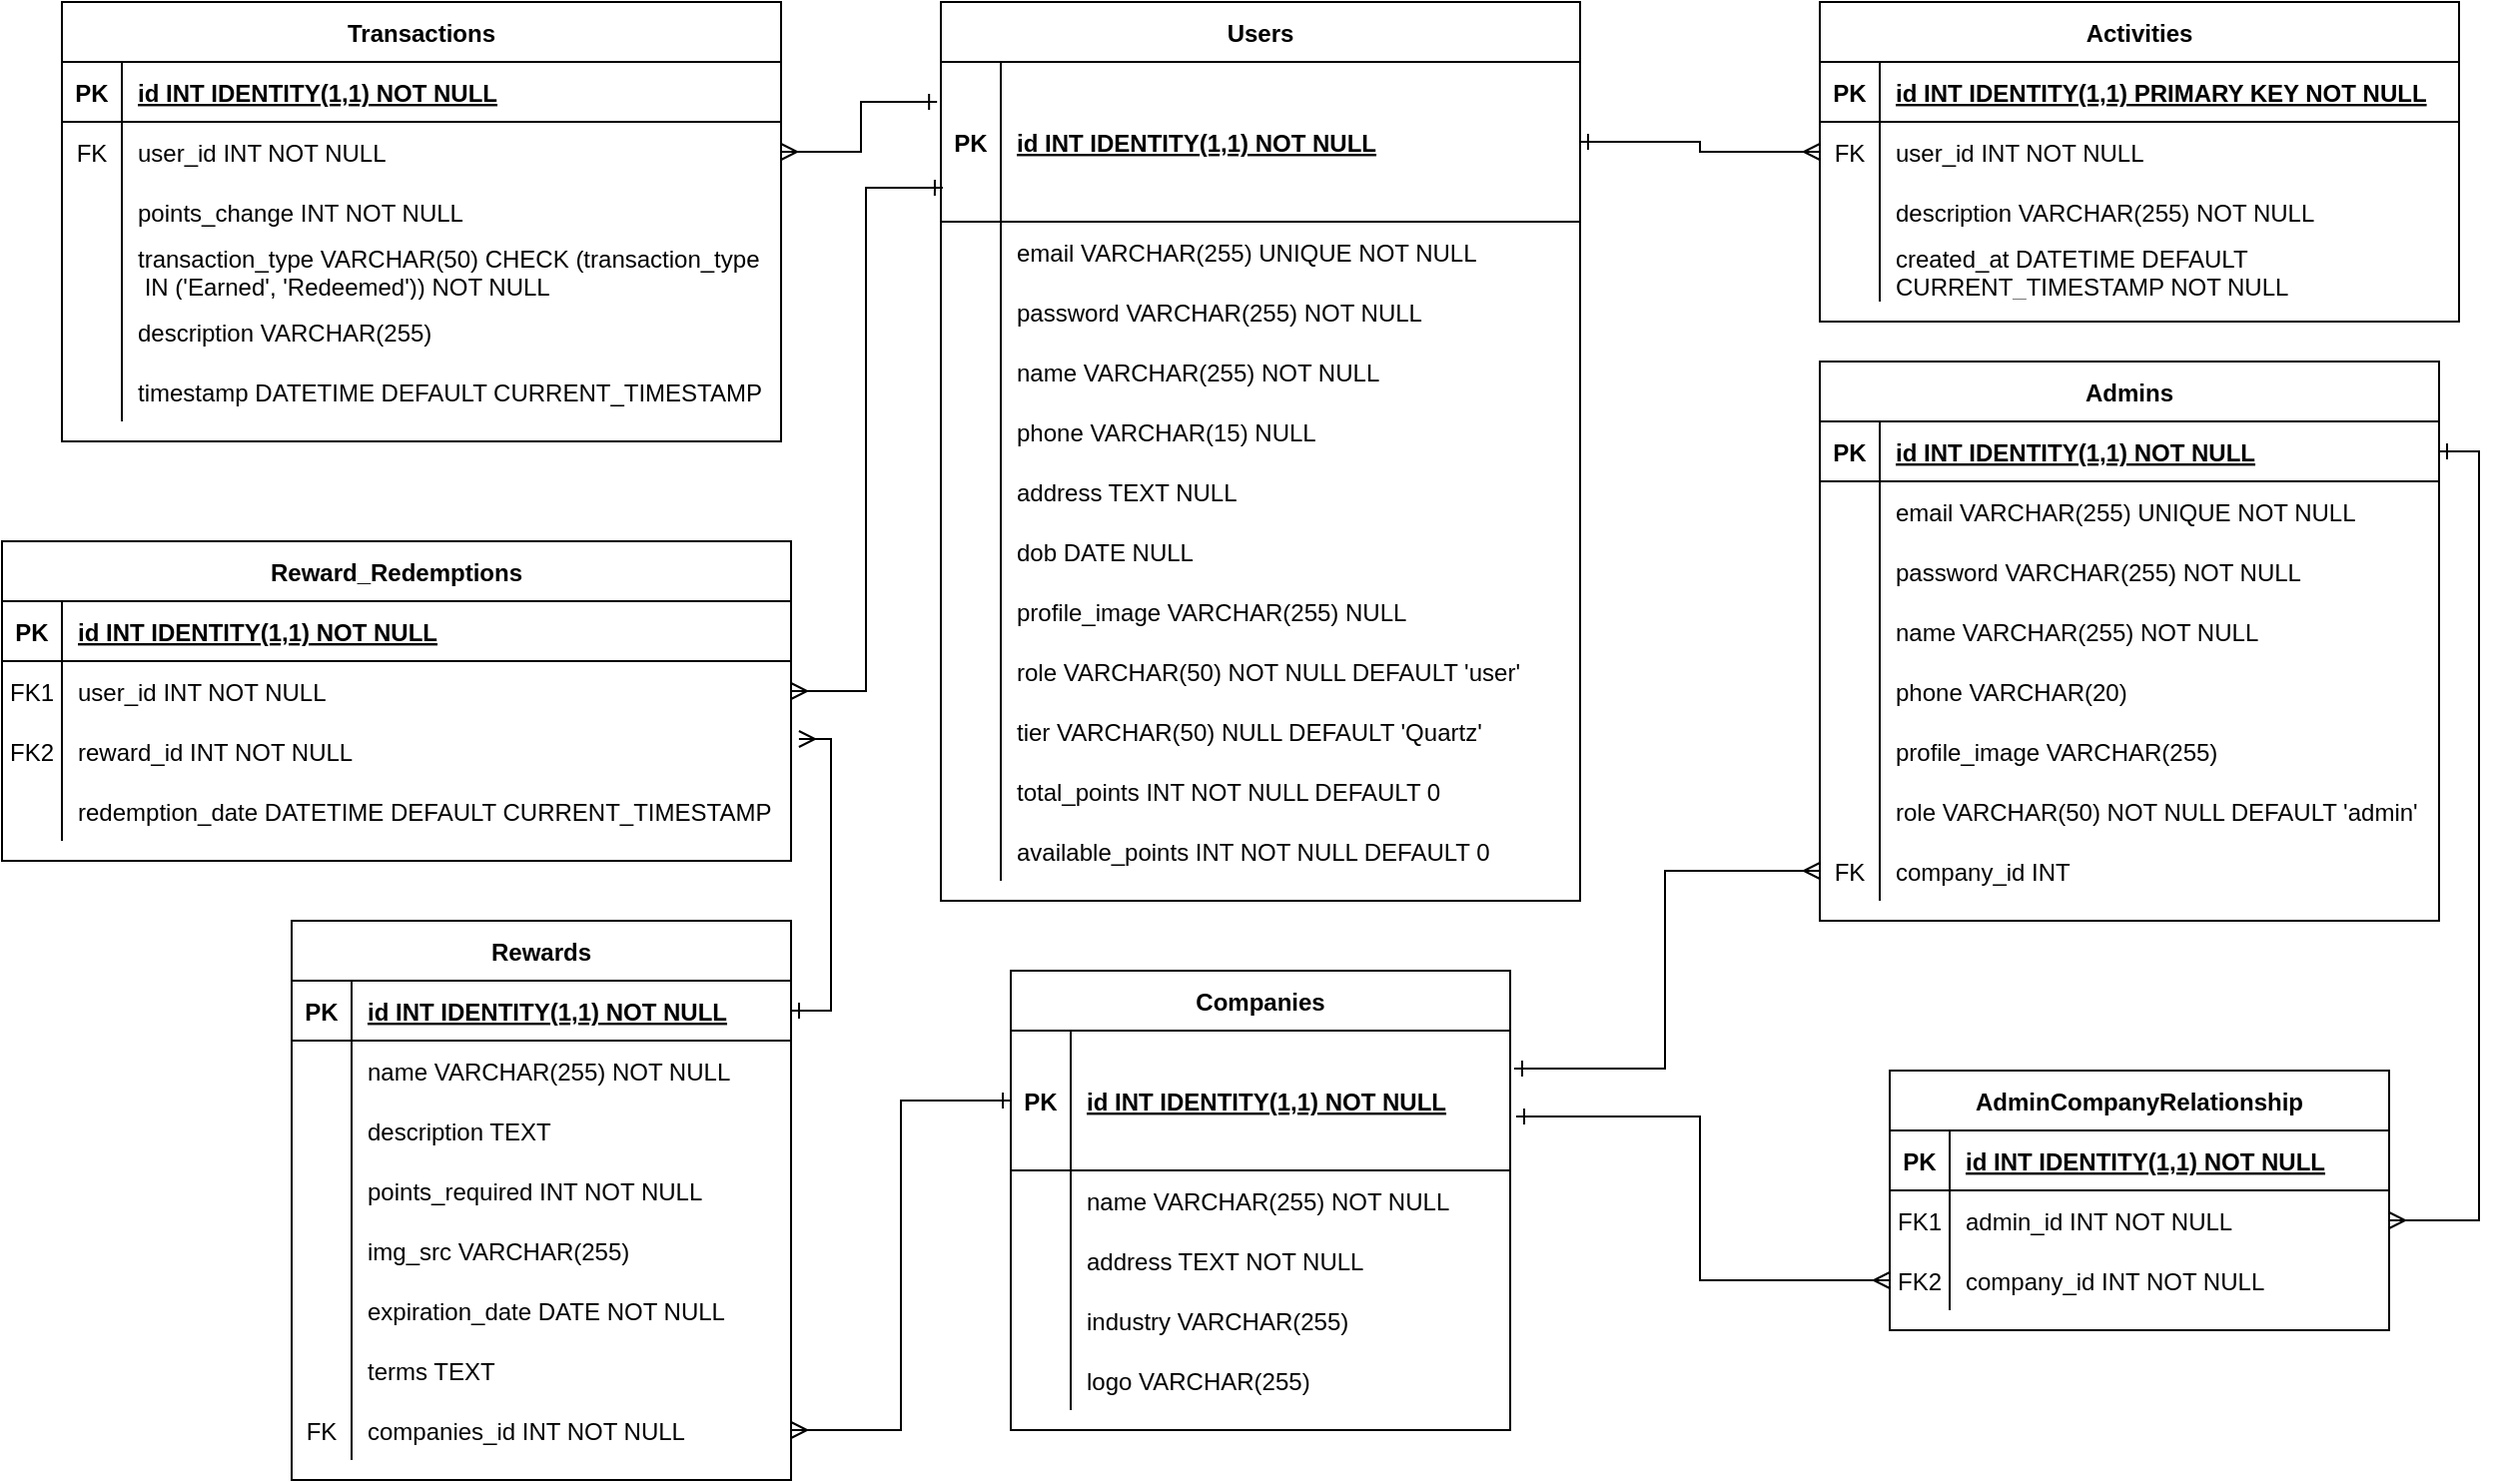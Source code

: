<mxfile version="26.0.4">
  <diagram id="R2lEEEUBdFMjLlhIrx00" name="Page-1">
    <mxGraphModel dx="1541" dy="1919" grid="1" gridSize="10" guides="1" tooltips="1" connect="1" arrows="1" fold="1" page="1" pageScale="1" pageWidth="850" pageHeight="1100" math="0" shadow="0" extFonts="Permanent Marker^https://fonts.googleapis.com/css?family=Permanent+Marker">
      <root>
        <mxCell id="0" />
        <mxCell id="1" parent="0" />
        <mxCell id="C-vyLk0tnHw3VtMMgP7b-2" value="Activities" style="shape=table;startSize=30;container=1;collapsible=1;childLayout=tableLayout;fixedRows=1;rowLines=0;fontStyle=1;align=center;resizeLast=1;" parent="1" vertex="1">
          <mxGeometry x="560" y="-160" width="320" height="160" as="geometry" />
        </mxCell>
        <mxCell id="C-vyLk0tnHw3VtMMgP7b-3" value="" style="shape=partialRectangle;collapsible=0;dropTarget=0;pointerEvents=0;fillColor=none;points=[[0,0.5],[1,0.5]];portConstraint=eastwest;top=0;left=0;right=0;bottom=1;" parent="C-vyLk0tnHw3VtMMgP7b-2" vertex="1">
          <mxGeometry y="30" width="320" height="30" as="geometry" />
        </mxCell>
        <mxCell id="C-vyLk0tnHw3VtMMgP7b-4" value="PK" style="shape=partialRectangle;overflow=hidden;connectable=0;fillColor=none;top=0;left=0;bottom=0;right=0;fontStyle=1;" parent="C-vyLk0tnHw3VtMMgP7b-3" vertex="1">
          <mxGeometry width="30" height="30" as="geometry">
            <mxRectangle width="30" height="30" as="alternateBounds" />
          </mxGeometry>
        </mxCell>
        <mxCell id="C-vyLk0tnHw3VtMMgP7b-5" value="id INT IDENTITY(1,1) PRIMARY KEY NOT NULL " style="shape=partialRectangle;overflow=hidden;connectable=0;fillColor=none;top=0;left=0;bottom=0;right=0;align=left;spacingLeft=6;fontStyle=5;" parent="C-vyLk0tnHw3VtMMgP7b-3" vertex="1">
          <mxGeometry x="30" width="290" height="30" as="geometry">
            <mxRectangle width="290" height="30" as="alternateBounds" />
          </mxGeometry>
        </mxCell>
        <mxCell id="C-vyLk0tnHw3VtMMgP7b-6" value="" style="shape=partialRectangle;collapsible=0;dropTarget=0;pointerEvents=0;fillColor=none;points=[[0,0.5],[1,0.5]];portConstraint=eastwest;top=0;left=0;right=0;bottom=0;" parent="C-vyLk0tnHw3VtMMgP7b-2" vertex="1">
          <mxGeometry y="60" width="320" height="30" as="geometry" />
        </mxCell>
        <mxCell id="C-vyLk0tnHw3VtMMgP7b-7" value="FK" style="shape=partialRectangle;overflow=hidden;connectable=0;fillColor=none;top=0;left=0;bottom=0;right=0;" parent="C-vyLk0tnHw3VtMMgP7b-6" vertex="1">
          <mxGeometry width="30" height="30" as="geometry">
            <mxRectangle width="30" height="30" as="alternateBounds" />
          </mxGeometry>
        </mxCell>
        <mxCell id="C-vyLk0tnHw3VtMMgP7b-8" value="user_id INT NOT NULL" style="shape=partialRectangle;overflow=hidden;connectable=0;fillColor=none;top=0;left=0;bottom=0;right=0;align=left;spacingLeft=6;" parent="C-vyLk0tnHw3VtMMgP7b-6" vertex="1">
          <mxGeometry x="30" width="290" height="30" as="geometry">
            <mxRectangle width="290" height="30" as="alternateBounds" />
          </mxGeometry>
        </mxCell>
        <mxCell id="-Qir7mszCp8dhhx8DRdC-104" style="shape=partialRectangle;collapsible=0;dropTarget=0;pointerEvents=0;fillColor=none;points=[[0,0.5],[1,0.5]];portConstraint=eastwest;top=0;left=0;right=0;bottom=0;" vertex="1" parent="C-vyLk0tnHw3VtMMgP7b-2">
          <mxGeometry y="90" width="320" height="30" as="geometry" />
        </mxCell>
        <mxCell id="-Qir7mszCp8dhhx8DRdC-105" style="shape=partialRectangle;overflow=hidden;connectable=0;fillColor=none;top=0;left=0;bottom=0;right=0;" vertex="1" parent="-Qir7mszCp8dhhx8DRdC-104">
          <mxGeometry width="30" height="30" as="geometry">
            <mxRectangle width="30" height="30" as="alternateBounds" />
          </mxGeometry>
        </mxCell>
        <mxCell id="-Qir7mszCp8dhhx8DRdC-106" value="description VARCHAR(255) NOT NULL" style="shape=partialRectangle;overflow=hidden;connectable=0;fillColor=none;top=0;left=0;bottom=0;right=0;align=left;spacingLeft=6;" vertex="1" parent="-Qir7mszCp8dhhx8DRdC-104">
          <mxGeometry x="30" width="290" height="30" as="geometry">
            <mxRectangle width="290" height="30" as="alternateBounds" />
          </mxGeometry>
        </mxCell>
        <mxCell id="C-vyLk0tnHw3VtMMgP7b-9" value="" style="shape=partialRectangle;collapsible=0;dropTarget=0;pointerEvents=0;fillColor=none;points=[[0,0.5],[1,0.5]];portConstraint=eastwest;top=0;left=0;right=0;bottom=0;" parent="C-vyLk0tnHw3VtMMgP7b-2" vertex="1">
          <mxGeometry y="120" width="320" height="30" as="geometry" />
        </mxCell>
        <mxCell id="C-vyLk0tnHw3VtMMgP7b-10" value="" style="shape=partialRectangle;overflow=hidden;connectable=0;fillColor=none;top=0;left=0;bottom=0;right=0;" parent="C-vyLk0tnHw3VtMMgP7b-9" vertex="1">
          <mxGeometry width="30" height="30" as="geometry">
            <mxRectangle width="30" height="30" as="alternateBounds" />
          </mxGeometry>
        </mxCell>
        <mxCell id="C-vyLk0tnHw3VtMMgP7b-11" value="created_at DATETIME DEFAULT &#xa;CURRENT_TIMESTAMP NOT NULL" style="shape=partialRectangle;overflow=hidden;connectable=0;fillColor=none;top=0;left=0;bottom=0;right=0;align=left;spacingLeft=6;" parent="C-vyLk0tnHw3VtMMgP7b-9" vertex="1">
          <mxGeometry x="30" width="290" height="30" as="geometry">
            <mxRectangle width="290" height="30" as="alternateBounds" />
          </mxGeometry>
        </mxCell>
        <mxCell id="C-vyLk0tnHw3VtMMgP7b-13" value="Reward_Redemptions" style="shape=table;startSize=30;container=1;collapsible=1;childLayout=tableLayout;fixedRows=1;rowLines=0;fontStyle=1;align=center;resizeLast=1;" parent="1" vertex="1">
          <mxGeometry x="-350" y="110" width="395" height="160" as="geometry" />
        </mxCell>
        <mxCell id="C-vyLk0tnHw3VtMMgP7b-14" value="" style="shape=partialRectangle;collapsible=0;dropTarget=0;pointerEvents=0;fillColor=none;points=[[0,0.5],[1,0.5]];portConstraint=eastwest;top=0;left=0;right=0;bottom=1;" parent="C-vyLk0tnHw3VtMMgP7b-13" vertex="1">
          <mxGeometry y="30" width="395" height="30" as="geometry" />
        </mxCell>
        <mxCell id="C-vyLk0tnHw3VtMMgP7b-15" value="PK" style="shape=partialRectangle;overflow=hidden;connectable=0;fillColor=none;top=0;left=0;bottom=0;right=0;fontStyle=1;" parent="C-vyLk0tnHw3VtMMgP7b-14" vertex="1">
          <mxGeometry width="30" height="30" as="geometry">
            <mxRectangle width="30" height="30" as="alternateBounds" />
          </mxGeometry>
        </mxCell>
        <mxCell id="C-vyLk0tnHw3VtMMgP7b-16" value="id INT IDENTITY(1,1) NOT NULL " style="shape=partialRectangle;overflow=hidden;connectable=0;fillColor=none;top=0;left=0;bottom=0;right=0;align=left;spacingLeft=6;fontStyle=5;" parent="C-vyLk0tnHw3VtMMgP7b-14" vertex="1">
          <mxGeometry x="30" width="365" height="30" as="geometry">
            <mxRectangle width="365" height="30" as="alternateBounds" />
          </mxGeometry>
        </mxCell>
        <mxCell id="C-vyLk0tnHw3VtMMgP7b-17" value="" style="shape=partialRectangle;collapsible=0;dropTarget=0;pointerEvents=0;fillColor=none;points=[[0,0.5],[1,0.5]];portConstraint=eastwest;top=0;left=0;right=0;bottom=0;" parent="C-vyLk0tnHw3VtMMgP7b-13" vertex="1">
          <mxGeometry y="60" width="395" height="30" as="geometry" />
        </mxCell>
        <mxCell id="C-vyLk0tnHw3VtMMgP7b-18" value="FK1" style="shape=partialRectangle;overflow=hidden;connectable=0;fillColor=none;top=0;left=0;bottom=0;right=0;" parent="C-vyLk0tnHw3VtMMgP7b-17" vertex="1">
          <mxGeometry width="30" height="30" as="geometry">
            <mxRectangle width="30" height="30" as="alternateBounds" />
          </mxGeometry>
        </mxCell>
        <mxCell id="C-vyLk0tnHw3VtMMgP7b-19" value="user_id INT NOT NULL" style="shape=partialRectangle;overflow=hidden;connectable=0;fillColor=none;top=0;left=0;bottom=0;right=0;align=left;spacingLeft=6;" parent="C-vyLk0tnHw3VtMMgP7b-17" vertex="1">
          <mxGeometry x="30" width="365" height="30" as="geometry">
            <mxRectangle width="365" height="30" as="alternateBounds" />
          </mxGeometry>
        </mxCell>
        <mxCell id="C-vyLk0tnHw3VtMMgP7b-20" value="" style="shape=partialRectangle;collapsible=0;dropTarget=0;pointerEvents=0;fillColor=none;points=[[0,0.5],[1,0.5]];portConstraint=eastwest;top=0;left=0;right=0;bottom=0;" parent="C-vyLk0tnHw3VtMMgP7b-13" vertex="1">
          <mxGeometry y="90" width="395" height="30" as="geometry" />
        </mxCell>
        <mxCell id="C-vyLk0tnHw3VtMMgP7b-21" value="FK2" style="shape=partialRectangle;overflow=hidden;connectable=0;fillColor=none;top=0;left=0;bottom=0;right=0;" parent="C-vyLk0tnHw3VtMMgP7b-20" vertex="1">
          <mxGeometry width="30" height="30" as="geometry">
            <mxRectangle width="30" height="30" as="alternateBounds" />
          </mxGeometry>
        </mxCell>
        <mxCell id="C-vyLk0tnHw3VtMMgP7b-22" value="reward_id INT NOT NULL" style="shape=partialRectangle;overflow=hidden;connectable=0;fillColor=none;top=0;left=0;bottom=0;right=0;align=left;spacingLeft=6;" parent="C-vyLk0tnHw3VtMMgP7b-20" vertex="1">
          <mxGeometry x="30" width="365" height="30" as="geometry">
            <mxRectangle width="365" height="30" as="alternateBounds" />
          </mxGeometry>
        </mxCell>
        <mxCell id="-Qir7mszCp8dhhx8DRdC-134" style="shape=partialRectangle;collapsible=0;dropTarget=0;pointerEvents=0;fillColor=none;points=[[0,0.5],[1,0.5]];portConstraint=eastwest;top=0;left=0;right=0;bottom=0;" vertex="1" parent="C-vyLk0tnHw3VtMMgP7b-13">
          <mxGeometry y="120" width="395" height="30" as="geometry" />
        </mxCell>
        <mxCell id="-Qir7mszCp8dhhx8DRdC-135" style="shape=partialRectangle;overflow=hidden;connectable=0;fillColor=none;top=0;left=0;bottom=0;right=0;" vertex="1" parent="-Qir7mszCp8dhhx8DRdC-134">
          <mxGeometry width="30" height="30" as="geometry">
            <mxRectangle width="30" height="30" as="alternateBounds" />
          </mxGeometry>
        </mxCell>
        <mxCell id="-Qir7mszCp8dhhx8DRdC-136" value="redemption_date DATETIME DEFAULT CURRENT_TIMESTAMP" style="shape=partialRectangle;overflow=hidden;connectable=0;fillColor=none;top=0;left=0;bottom=0;right=0;align=left;spacingLeft=6;" vertex="1" parent="-Qir7mszCp8dhhx8DRdC-134">
          <mxGeometry x="30" width="365" height="30" as="geometry">
            <mxRectangle width="365" height="30" as="alternateBounds" />
          </mxGeometry>
        </mxCell>
        <mxCell id="C-vyLk0tnHw3VtMMgP7b-23" value="Users" style="shape=table;startSize=30;container=1;collapsible=1;childLayout=tableLayout;fixedRows=1;rowLines=0;fontStyle=1;align=center;resizeLast=1;" parent="1" vertex="1">
          <mxGeometry x="120" y="-160" width="320" height="450" as="geometry" />
        </mxCell>
        <mxCell id="C-vyLk0tnHw3VtMMgP7b-24" value="" style="shape=partialRectangle;collapsible=0;dropTarget=0;pointerEvents=0;fillColor=none;points=[[0,0.5],[1,0.5]];portConstraint=eastwest;top=0;left=0;right=0;bottom=1;" parent="C-vyLk0tnHw3VtMMgP7b-23" vertex="1">
          <mxGeometry y="30" width="320" height="80" as="geometry" />
        </mxCell>
        <mxCell id="C-vyLk0tnHw3VtMMgP7b-25" value="PK" style="shape=partialRectangle;overflow=hidden;connectable=0;fillColor=none;top=0;left=0;bottom=0;right=0;fontStyle=1;" parent="C-vyLk0tnHw3VtMMgP7b-24" vertex="1">
          <mxGeometry width="30" height="80" as="geometry">
            <mxRectangle width="30" height="80" as="alternateBounds" />
          </mxGeometry>
        </mxCell>
        <mxCell id="C-vyLk0tnHw3VtMMgP7b-26" value="id INT IDENTITY(1,1) NOT NULL" style="shape=partialRectangle;overflow=hidden;connectable=0;fillColor=none;top=0;left=0;bottom=0;right=0;align=left;spacingLeft=6;fontStyle=5;" parent="C-vyLk0tnHw3VtMMgP7b-24" vertex="1">
          <mxGeometry x="30" width="290" height="80" as="geometry">
            <mxRectangle width="290" height="80" as="alternateBounds" />
          </mxGeometry>
        </mxCell>
        <mxCell id="C-vyLk0tnHw3VtMMgP7b-27" value="" style="shape=partialRectangle;collapsible=0;dropTarget=0;pointerEvents=0;fillColor=none;points=[[0,0.5],[1,0.5]];portConstraint=eastwest;top=0;left=0;right=0;bottom=0;" parent="C-vyLk0tnHw3VtMMgP7b-23" vertex="1">
          <mxGeometry y="110" width="320" height="30" as="geometry" />
        </mxCell>
        <mxCell id="C-vyLk0tnHw3VtMMgP7b-28" value="" style="shape=partialRectangle;overflow=hidden;connectable=0;fillColor=none;top=0;left=0;bottom=0;right=0;" parent="C-vyLk0tnHw3VtMMgP7b-27" vertex="1">
          <mxGeometry width="30" height="30" as="geometry">
            <mxRectangle width="30" height="30" as="alternateBounds" />
          </mxGeometry>
        </mxCell>
        <mxCell id="C-vyLk0tnHw3VtMMgP7b-29" value="email VARCHAR(255) UNIQUE NOT NULL" style="shape=partialRectangle;overflow=hidden;connectable=0;fillColor=none;top=0;left=0;bottom=0;right=0;align=left;spacingLeft=6;" parent="C-vyLk0tnHw3VtMMgP7b-27" vertex="1">
          <mxGeometry x="30" width="290" height="30" as="geometry">
            <mxRectangle width="290" height="30" as="alternateBounds" />
          </mxGeometry>
        </mxCell>
        <mxCell id="-Qir7mszCp8dhhx8DRdC-76" style="shape=partialRectangle;collapsible=0;dropTarget=0;pointerEvents=0;fillColor=none;points=[[0,0.5],[1,0.5]];portConstraint=eastwest;top=0;left=0;right=0;bottom=0;" vertex="1" parent="C-vyLk0tnHw3VtMMgP7b-23">
          <mxGeometry y="140" width="320" height="30" as="geometry" />
        </mxCell>
        <mxCell id="-Qir7mszCp8dhhx8DRdC-77" style="shape=partialRectangle;overflow=hidden;connectable=0;fillColor=none;top=0;left=0;bottom=0;right=0;" vertex="1" parent="-Qir7mszCp8dhhx8DRdC-76">
          <mxGeometry width="30" height="30" as="geometry">
            <mxRectangle width="30" height="30" as="alternateBounds" />
          </mxGeometry>
        </mxCell>
        <mxCell id="-Qir7mszCp8dhhx8DRdC-78" value="password VARCHAR(255) NOT NULL" style="shape=partialRectangle;overflow=hidden;connectable=0;fillColor=none;top=0;left=0;bottom=0;right=0;align=left;spacingLeft=6;" vertex="1" parent="-Qir7mszCp8dhhx8DRdC-76">
          <mxGeometry x="30" width="290" height="30" as="geometry">
            <mxRectangle width="290" height="30" as="alternateBounds" />
          </mxGeometry>
        </mxCell>
        <mxCell id="-Qir7mszCp8dhhx8DRdC-79" style="shape=partialRectangle;collapsible=0;dropTarget=0;pointerEvents=0;fillColor=none;points=[[0,0.5],[1,0.5]];portConstraint=eastwest;top=0;left=0;right=0;bottom=0;" vertex="1" parent="C-vyLk0tnHw3VtMMgP7b-23">
          <mxGeometry y="170" width="320" height="30" as="geometry" />
        </mxCell>
        <mxCell id="-Qir7mszCp8dhhx8DRdC-80" style="shape=partialRectangle;overflow=hidden;connectable=0;fillColor=none;top=0;left=0;bottom=0;right=0;" vertex="1" parent="-Qir7mszCp8dhhx8DRdC-79">
          <mxGeometry width="30" height="30" as="geometry">
            <mxRectangle width="30" height="30" as="alternateBounds" />
          </mxGeometry>
        </mxCell>
        <mxCell id="-Qir7mszCp8dhhx8DRdC-81" value="name VARCHAR(255) NOT NULL" style="shape=partialRectangle;overflow=hidden;connectable=0;fillColor=none;top=0;left=0;bottom=0;right=0;align=left;spacingLeft=6;" vertex="1" parent="-Qir7mszCp8dhhx8DRdC-79">
          <mxGeometry x="30" width="290" height="30" as="geometry">
            <mxRectangle width="290" height="30" as="alternateBounds" />
          </mxGeometry>
        </mxCell>
        <mxCell id="-Qir7mszCp8dhhx8DRdC-73" style="shape=partialRectangle;collapsible=0;dropTarget=0;pointerEvents=0;fillColor=none;points=[[0,0.5],[1,0.5]];portConstraint=eastwest;top=0;left=0;right=0;bottom=0;" vertex="1" parent="C-vyLk0tnHw3VtMMgP7b-23">
          <mxGeometry y="200" width="320" height="30" as="geometry" />
        </mxCell>
        <mxCell id="-Qir7mszCp8dhhx8DRdC-74" style="shape=partialRectangle;overflow=hidden;connectable=0;fillColor=none;top=0;left=0;bottom=0;right=0;" vertex="1" parent="-Qir7mszCp8dhhx8DRdC-73">
          <mxGeometry width="30" height="30" as="geometry">
            <mxRectangle width="30" height="30" as="alternateBounds" />
          </mxGeometry>
        </mxCell>
        <mxCell id="-Qir7mszCp8dhhx8DRdC-75" value="phone VARCHAR(15) NULL" style="shape=partialRectangle;overflow=hidden;connectable=0;fillColor=none;top=0;left=0;bottom=0;right=0;align=left;spacingLeft=6;" vertex="1" parent="-Qir7mszCp8dhhx8DRdC-73">
          <mxGeometry x="30" width="290" height="30" as="geometry">
            <mxRectangle width="290" height="30" as="alternateBounds" />
          </mxGeometry>
        </mxCell>
        <mxCell id="-Qir7mszCp8dhhx8DRdC-91" style="shape=partialRectangle;collapsible=0;dropTarget=0;pointerEvents=0;fillColor=none;points=[[0,0.5],[1,0.5]];portConstraint=eastwest;top=0;left=0;right=0;bottom=0;" vertex="1" parent="C-vyLk0tnHw3VtMMgP7b-23">
          <mxGeometry y="230" width="320" height="30" as="geometry" />
        </mxCell>
        <mxCell id="-Qir7mszCp8dhhx8DRdC-92" style="shape=partialRectangle;overflow=hidden;connectable=0;fillColor=none;top=0;left=0;bottom=0;right=0;" vertex="1" parent="-Qir7mszCp8dhhx8DRdC-91">
          <mxGeometry width="30" height="30" as="geometry">
            <mxRectangle width="30" height="30" as="alternateBounds" />
          </mxGeometry>
        </mxCell>
        <mxCell id="-Qir7mszCp8dhhx8DRdC-93" value="address TEXT NULL" style="shape=partialRectangle;overflow=hidden;connectable=0;fillColor=none;top=0;left=0;bottom=0;right=0;align=left;spacingLeft=6;" vertex="1" parent="-Qir7mszCp8dhhx8DRdC-91">
          <mxGeometry x="30" width="290" height="30" as="geometry">
            <mxRectangle width="290" height="30" as="alternateBounds" />
          </mxGeometry>
        </mxCell>
        <mxCell id="-Qir7mszCp8dhhx8DRdC-88" style="shape=partialRectangle;collapsible=0;dropTarget=0;pointerEvents=0;fillColor=none;points=[[0,0.5],[1,0.5]];portConstraint=eastwest;top=0;left=0;right=0;bottom=0;" vertex="1" parent="C-vyLk0tnHw3VtMMgP7b-23">
          <mxGeometry y="260" width="320" height="30" as="geometry" />
        </mxCell>
        <mxCell id="-Qir7mszCp8dhhx8DRdC-89" style="shape=partialRectangle;overflow=hidden;connectable=0;fillColor=none;top=0;left=0;bottom=0;right=0;" vertex="1" parent="-Qir7mszCp8dhhx8DRdC-88">
          <mxGeometry width="30" height="30" as="geometry">
            <mxRectangle width="30" height="30" as="alternateBounds" />
          </mxGeometry>
        </mxCell>
        <mxCell id="-Qir7mszCp8dhhx8DRdC-90" value="dob DATE NULL" style="shape=partialRectangle;overflow=hidden;connectable=0;fillColor=none;top=0;left=0;bottom=0;right=0;align=left;spacingLeft=6;" vertex="1" parent="-Qir7mszCp8dhhx8DRdC-88">
          <mxGeometry x="30" width="290" height="30" as="geometry">
            <mxRectangle width="290" height="30" as="alternateBounds" />
          </mxGeometry>
        </mxCell>
        <mxCell id="-Qir7mszCp8dhhx8DRdC-85" style="shape=partialRectangle;collapsible=0;dropTarget=0;pointerEvents=0;fillColor=none;points=[[0,0.5],[1,0.5]];portConstraint=eastwest;top=0;left=0;right=0;bottom=0;" vertex="1" parent="C-vyLk0tnHw3VtMMgP7b-23">
          <mxGeometry y="290" width="320" height="30" as="geometry" />
        </mxCell>
        <mxCell id="-Qir7mszCp8dhhx8DRdC-86" style="shape=partialRectangle;overflow=hidden;connectable=0;fillColor=none;top=0;left=0;bottom=0;right=0;" vertex="1" parent="-Qir7mszCp8dhhx8DRdC-85">
          <mxGeometry width="30" height="30" as="geometry">
            <mxRectangle width="30" height="30" as="alternateBounds" />
          </mxGeometry>
        </mxCell>
        <mxCell id="-Qir7mszCp8dhhx8DRdC-87" value="profile_image VARCHAR(255) NULL" style="shape=partialRectangle;overflow=hidden;connectable=0;fillColor=none;top=0;left=0;bottom=0;right=0;align=left;spacingLeft=6;" vertex="1" parent="-Qir7mszCp8dhhx8DRdC-85">
          <mxGeometry x="30" width="290" height="30" as="geometry">
            <mxRectangle width="290" height="30" as="alternateBounds" />
          </mxGeometry>
        </mxCell>
        <mxCell id="-Qir7mszCp8dhhx8DRdC-82" style="shape=partialRectangle;collapsible=0;dropTarget=0;pointerEvents=0;fillColor=none;points=[[0,0.5],[1,0.5]];portConstraint=eastwest;top=0;left=0;right=0;bottom=0;" vertex="1" parent="C-vyLk0tnHw3VtMMgP7b-23">
          <mxGeometry y="320" width="320" height="30" as="geometry" />
        </mxCell>
        <mxCell id="-Qir7mszCp8dhhx8DRdC-83" style="shape=partialRectangle;overflow=hidden;connectable=0;fillColor=none;top=0;left=0;bottom=0;right=0;" vertex="1" parent="-Qir7mszCp8dhhx8DRdC-82">
          <mxGeometry width="30" height="30" as="geometry">
            <mxRectangle width="30" height="30" as="alternateBounds" />
          </mxGeometry>
        </mxCell>
        <mxCell id="-Qir7mszCp8dhhx8DRdC-84" value="role VARCHAR(50) NOT NULL DEFAULT &#39;user&#39;" style="shape=partialRectangle;overflow=hidden;connectable=0;fillColor=none;top=0;left=0;bottom=0;right=0;align=left;spacingLeft=6;" vertex="1" parent="-Qir7mszCp8dhhx8DRdC-82">
          <mxGeometry x="30" width="290" height="30" as="geometry">
            <mxRectangle width="290" height="30" as="alternateBounds" />
          </mxGeometry>
        </mxCell>
        <mxCell id="-Qir7mszCp8dhhx8DRdC-94" style="shape=partialRectangle;collapsible=0;dropTarget=0;pointerEvents=0;fillColor=none;points=[[0,0.5],[1,0.5]];portConstraint=eastwest;top=0;left=0;right=0;bottom=0;" vertex="1" parent="C-vyLk0tnHw3VtMMgP7b-23">
          <mxGeometry y="350" width="320" height="30" as="geometry" />
        </mxCell>
        <mxCell id="-Qir7mszCp8dhhx8DRdC-95" style="shape=partialRectangle;overflow=hidden;connectable=0;fillColor=none;top=0;left=0;bottom=0;right=0;" vertex="1" parent="-Qir7mszCp8dhhx8DRdC-94">
          <mxGeometry width="30" height="30" as="geometry">
            <mxRectangle width="30" height="30" as="alternateBounds" />
          </mxGeometry>
        </mxCell>
        <mxCell id="-Qir7mszCp8dhhx8DRdC-96" value="tier VARCHAR(50) NULL DEFAULT &#39;Quartz&#39;" style="shape=partialRectangle;overflow=hidden;connectable=0;fillColor=none;top=0;left=0;bottom=0;right=0;align=left;spacingLeft=6;" vertex="1" parent="-Qir7mszCp8dhhx8DRdC-94">
          <mxGeometry x="30" width="290" height="30" as="geometry">
            <mxRectangle width="290" height="30" as="alternateBounds" />
          </mxGeometry>
        </mxCell>
        <mxCell id="-Qir7mszCp8dhhx8DRdC-97" style="shape=partialRectangle;collapsible=0;dropTarget=0;pointerEvents=0;fillColor=none;points=[[0,0.5],[1,0.5]];portConstraint=eastwest;top=0;left=0;right=0;bottom=0;" vertex="1" parent="C-vyLk0tnHw3VtMMgP7b-23">
          <mxGeometry y="380" width="320" height="30" as="geometry" />
        </mxCell>
        <mxCell id="-Qir7mszCp8dhhx8DRdC-98" style="shape=partialRectangle;overflow=hidden;connectable=0;fillColor=none;top=0;left=0;bottom=0;right=0;" vertex="1" parent="-Qir7mszCp8dhhx8DRdC-97">
          <mxGeometry width="30" height="30" as="geometry">
            <mxRectangle width="30" height="30" as="alternateBounds" />
          </mxGeometry>
        </mxCell>
        <mxCell id="-Qir7mszCp8dhhx8DRdC-99" value="total_points INT NOT NULL DEFAULT 0" style="shape=partialRectangle;overflow=hidden;connectable=0;fillColor=none;top=0;left=0;bottom=0;right=0;align=left;spacingLeft=6;" vertex="1" parent="-Qir7mszCp8dhhx8DRdC-97">
          <mxGeometry x="30" width="290" height="30" as="geometry">
            <mxRectangle width="290" height="30" as="alternateBounds" />
          </mxGeometry>
        </mxCell>
        <mxCell id="-Qir7mszCp8dhhx8DRdC-100" style="shape=partialRectangle;collapsible=0;dropTarget=0;pointerEvents=0;fillColor=none;points=[[0,0.5],[1,0.5]];portConstraint=eastwest;top=0;left=0;right=0;bottom=0;" vertex="1" parent="C-vyLk0tnHw3VtMMgP7b-23">
          <mxGeometry y="410" width="320" height="30" as="geometry" />
        </mxCell>
        <mxCell id="-Qir7mszCp8dhhx8DRdC-101" style="shape=partialRectangle;overflow=hidden;connectable=0;fillColor=none;top=0;left=0;bottom=0;right=0;" vertex="1" parent="-Qir7mszCp8dhhx8DRdC-100">
          <mxGeometry width="30" height="30" as="geometry">
            <mxRectangle width="30" height="30" as="alternateBounds" />
          </mxGeometry>
        </mxCell>
        <mxCell id="-Qir7mszCp8dhhx8DRdC-102" value="available_points INT NOT NULL DEFAULT 0" style="shape=partialRectangle;overflow=hidden;connectable=0;fillColor=none;top=0;left=0;bottom=0;right=0;align=left;spacingLeft=6;" vertex="1" parent="-Qir7mszCp8dhhx8DRdC-100">
          <mxGeometry x="30" width="290" height="30" as="geometry">
            <mxRectangle width="290" height="30" as="alternateBounds" />
          </mxGeometry>
        </mxCell>
        <mxCell id="-Qir7mszCp8dhhx8DRdC-1" value="Companies" style="shape=table;startSize=30;container=1;collapsible=1;childLayout=tableLayout;fixedRows=1;rowLines=0;fontStyle=1;align=center;resizeLast=1;" vertex="1" parent="1">
          <mxGeometry x="155" y="325" width="250" height="230" as="geometry" />
        </mxCell>
        <mxCell id="-Qir7mszCp8dhhx8DRdC-2" value="" style="shape=partialRectangle;collapsible=0;dropTarget=0;pointerEvents=0;fillColor=none;points=[[0,0.5],[1,0.5]];portConstraint=eastwest;top=0;left=0;right=0;bottom=1;" vertex="1" parent="-Qir7mszCp8dhhx8DRdC-1">
          <mxGeometry y="30" width="250" height="70" as="geometry" />
        </mxCell>
        <mxCell id="-Qir7mszCp8dhhx8DRdC-3" value="PK" style="shape=partialRectangle;overflow=hidden;connectable=0;fillColor=none;top=0;left=0;bottom=0;right=0;fontStyle=1;" vertex="1" parent="-Qir7mszCp8dhhx8DRdC-2">
          <mxGeometry width="30" height="70" as="geometry">
            <mxRectangle width="30" height="70" as="alternateBounds" />
          </mxGeometry>
        </mxCell>
        <mxCell id="-Qir7mszCp8dhhx8DRdC-4" value="id INT IDENTITY(1,1) NOT NULL " style="shape=partialRectangle;overflow=hidden;connectable=0;fillColor=none;top=0;left=0;bottom=0;right=0;align=left;spacingLeft=6;fontStyle=5;" vertex="1" parent="-Qir7mszCp8dhhx8DRdC-2">
          <mxGeometry x="30" width="220" height="70" as="geometry">
            <mxRectangle width="220" height="70" as="alternateBounds" />
          </mxGeometry>
        </mxCell>
        <mxCell id="-Qir7mszCp8dhhx8DRdC-5" value="" style="shape=partialRectangle;collapsible=0;dropTarget=0;pointerEvents=0;fillColor=none;points=[[0,0.5],[1,0.5]];portConstraint=eastwest;top=0;left=0;right=0;bottom=0;" vertex="1" parent="-Qir7mszCp8dhhx8DRdC-1">
          <mxGeometry y="100" width="250" height="30" as="geometry" />
        </mxCell>
        <mxCell id="-Qir7mszCp8dhhx8DRdC-6" value="" style="shape=partialRectangle;overflow=hidden;connectable=0;fillColor=none;top=0;left=0;bottom=0;right=0;" vertex="1" parent="-Qir7mszCp8dhhx8DRdC-5">
          <mxGeometry width="30" height="30" as="geometry">
            <mxRectangle width="30" height="30" as="alternateBounds" />
          </mxGeometry>
        </mxCell>
        <mxCell id="-Qir7mszCp8dhhx8DRdC-7" value="name VARCHAR(255) NOT NULL" style="shape=partialRectangle;overflow=hidden;connectable=0;fillColor=none;top=0;left=0;bottom=0;right=0;align=left;spacingLeft=6;" vertex="1" parent="-Qir7mszCp8dhhx8DRdC-5">
          <mxGeometry x="30" width="220" height="30" as="geometry">
            <mxRectangle width="220" height="30" as="alternateBounds" />
          </mxGeometry>
        </mxCell>
        <mxCell id="-Qir7mszCp8dhhx8DRdC-8" value="" style="shape=partialRectangle;collapsible=0;dropTarget=0;pointerEvents=0;fillColor=none;points=[[0,0.5],[1,0.5]];portConstraint=eastwest;top=0;left=0;right=0;bottom=0;" vertex="1" parent="-Qir7mszCp8dhhx8DRdC-1">
          <mxGeometry y="130" width="250" height="30" as="geometry" />
        </mxCell>
        <mxCell id="-Qir7mszCp8dhhx8DRdC-9" value="" style="shape=partialRectangle;overflow=hidden;connectable=0;fillColor=none;top=0;left=0;bottom=0;right=0;" vertex="1" parent="-Qir7mszCp8dhhx8DRdC-8">
          <mxGeometry width="30" height="30" as="geometry">
            <mxRectangle width="30" height="30" as="alternateBounds" />
          </mxGeometry>
        </mxCell>
        <mxCell id="-Qir7mszCp8dhhx8DRdC-10" value="address TEXT NOT NULL" style="shape=partialRectangle;overflow=hidden;connectable=0;fillColor=none;top=0;left=0;bottom=0;right=0;align=left;spacingLeft=6;" vertex="1" parent="-Qir7mszCp8dhhx8DRdC-8">
          <mxGeometry x="30" width="220" height="30" as="geometry">
            <mxRectangle width="220" height="30" as="alternateBounds" />
          </mxGeometry>
        </mxCell>
        <mxCell id="-Qir7mszCp8dhhx8DRdC-140" style="shape=partialRectangle;collapsible=0;dropTarget=0;pointerEvents=0;fillColor=none;points=[[0,0.5],[1,0.5]];portConstraint=eastwest;top=0;left=0;right=0;bottom=0;" vertex="1" parent="-Qir7mszCp8dhhx8DRdC-1">
          <mxGeometry y="160" width="250" height="30" as="geometry" />
        </mxCell>
        <mxCell id="-Qir7mszCp8dhhx8DRdC-141" style="shape=partialRectangle;overflow=hidden;connectable=0;fillColor=none;top=0;left=0;bottom=0;right=0;" vertex="1" parent="-Qir7mszCp8dhhx8DRdC-140">
          <mxGeometry width="30" height="30" as="geometry">
            <mxRectangle width="30" height="30" as="alternateBounds" />
          </mxGeometry>
        </mxCell>
        <mxCell id="-Qir7mszCp8dhhx8DRdC-142" value="industry VARCHAR(255)" style="shape=partialRectangle;overflow=hidden;connectable=0;fillColor=none;top=0;left=0;bottom=0;right=0;align=left;spacingLeft=6;" vertex="1" parent="-Qir7mszCp8dhhx8DRdC-140">
          <mxGeometry x="30" width="220" height="30" as="geometry">
            <mxRectangle width="220" height="30" as="alternateBounds" />
          </mxGeometry>
        </mxCell>
        <mxCell id="-Qir7mszCp8dhhx8DRdC-137" style="shape=partialRectangle;collapsible=0;dropTarget=0;pointerEvents=0;fillColor=none;points=[[0,0.5],[1,0.5]];portConstraint=eastwest;top=0;left=0;right=0;bottom=0;" vertex="1" parent="-Qir7mszCp8dhhx8DRdC-1">
          <mxGeometry y="190" width="250" height="30" as="geometry" />
        </mxCell>
        <mxCell id="-Qir7mszCp8dhhx8DRdC-138" style="shape=partialRectangle;overflow=hidden;connectable=0;fillColor=none;top=0;left=0;bottom=0;right=0;" vertex="1" parent="-Qir7mszCp8dhhx8DRdC-137">
          <mxGeometry width="30" height="30" as="geometry">
            <mxRectangle width="30" height="30" as="alternateBounds" />
          </mxGeometry>
        </mxCell>
        <mxCell id="-Qir7mszCp8dhhx8DRdC-139" value="logo VARCHAR(255)" style="shape=partialRectangle;overflow=hidden;connectable=0;fillColor=none;top=0;left=0;bottom=0;right=0;align=left;spacingLeft=6;" vertex="1" parent="-Qir7mszCp8dhhx8DRdC-137">
          <mxGeometry x="30" width="220" height="30" as="geometry">
            <mxRectangle width="220" height="30" as="alternateBounds" />
          </mxGeometry>
        </mxCell>
        <mxCell id="-Qir7mszCp8dhhx8DRdC-21" value="Admins" style="shape=table;startSize=30;container=1;collapsible=1;childLayout=tableLayout;fixedRows=1;rowLines=0;fontStyle=1;align=center;resizeLast=1;" vertex="1" parent="1">
          <mxGeometry x="560" y="20" width="310" height="280" as="geometry" />
        </mxCell>
        <mxCell id="-Qir7mszCp8dhhx8DRdC-22" value="" style="shape=partialRectangle;collapsible=0;dropTarget=0;pointerEvents=0;fillColor=none;points=[[0,0.5],[1,0.5]];portConstraint=eastwest;top=0;left=0;right=0;bottom=1;" vertex="1" parent="-Qir7mszCp8dhhx8DRdC-21">
          <mxGeometry y="30" width="310" height="30" as="geometry" />
        </mxCell>
        <mxCell id="-Qir7mszCp8dhhx8DRdC-23" value="PK" style="shape=partialRectangle;overflow=hidden;connectable=0;fillColor=none;top=0;left=0;bottom=0;right=0;fontStyle=1;" vertex="1" parent="-Qir7mszCp8dhhx8DRdC-22">
          <mxGeometry width="30" height="30" as="geometry">
            <mxRectangle width="30" height="30" as="alternateBounds" />
          </mxGeometry>
        </mxCell>
        <mxCell id="-Qir7mszCp8dhhx8DRdC-24" value="id INT IDENTITY(1,1) NOT NULL " style="shape=partialRectangle;overflow=hidden;connectable=0;fillColor=none;top=0;left=0;bottom=0;right=0;align=left;spacingLeft=6;fontStyle=5;" vertex="1" parent="-Qir7mszCp8dhhx8DRdC-22">
          <mxGeometry x="30" width="280" height="30" as="geometry">
            <mxRectangle width="280" height="30" as="alternateBounds" />
          </mxGeometry>
        </mxCell>
        <mxCell id="-Qir7mszCp8dhhx8DRdC-25" value="" style="shape=partialRectangle;collapsible=0;dropTarget=0;pointerEvents=0;fillColor=none;points=[[0,0.5],[1,0.5]];portConstraint=eastwest;top=0;left=0;right=0;bottom=0;" vertex="1" parent="-Qir7mszCp8dhhx8DRdC-21">
          <mxGeometry y="60" width="310" height="30" as="geometry" />
        </mxCell>
        <mxCell id="-Qir7mszCp8dhhx8DRdC-26" value="" style="shape=partialRectangle;overflow=hidden;connectable=0;fillColor=none;top=0;left=0;bottom=0;right=0;" vertex="1" parent="-Qir7mszCp8dhhx8DRdC-25">
          <mxGeometry width="30" height="30" as="geometry">
            <mxRectangle width="30" height="30" as="alternateBounds" />
          </mxGeometry>
        </mxCell>
        <mxCell id="-Qir7mszCp8dhhx8DRdC-27" value="email VARCHAR(255) UNIQUE NOT NULL" style="shape=partialRectangle;overflow=hidden;connectable=0;fillColor=none;top=0;left=0;bottom=0;right=0;align=left;spacingLeft=6;" vertex="1" parent="-Qir7mszCp8dhhx8DRdC-25">
          <mxGeometry x="30" width="280" height="30" as="geometry">
            <mxRectangle width="280" height="30" as="alternateBounds" />
          </mxGeometry>
        </mxCell>
        <mxCell id="-Qir7mszCp8dhhx8DRdC-28" value="" style="shape=partialRectangle;collapsible=0;dropTarget=0;pointerEvents=0;fillColor=none;points=[[0,0.5],[1,0.5]];portConstraint=eastwest;top=0;left=0;right=0;bottom=0;" vertex="1" parent="-Qir7mszCp8dhhx8DRdC-21">
          <mxGeometry y="90" width="310" height="30" as="geometry" />
        </mxCell>
        <mxCell id="-Qir7mszCp8dhhx8DRdC-29" value="" style="shape=partialRectangle;overflow=hidden;connectable=0;fillColor=none;top=0;left=0;bottom=0;right=0;" vertex="1" parent="-Qir7mszCp8dhhx8DRdC-28">
          <mxGeometry width="30" height="30" as="geometry">
            <mxRectangle width="30" height="30" as="alternateBounds" />
          </mxGeometry>
        </mxCell>
        <mxCell id="-Qir7mszCp8dhhx8DRdC-30" value="password VARCHAR(255) NOT NULL" style="shape=partialRectangle;overflow=hidden;connectable=0;fillColor=none;top=0;left=0;bottom=0;right=0;align=left;spacingLeft=6;" vertex="1" parent="-Qir7mszCp8dhhx8DRdC-28">
          <mxGeometry x="30" width="280" height="30" as="geometry">
            <mxRectangle width="280" height="30" as="alternateBounds" />
          </mxGeometry>
        </mxCell>
        <mxCell id="-Qir7mszCp8dhhx8DRdC-155" style="shape=partialRectangle;collapsible=0;dropTarget=0;pointerEvents=0;fillColor=none;points=[[0,0.5],[1,0.5]];portConstraint=eastwest;top=0;left=0;right=0;bottom=0;" vertex="1" parent="-Qir7mszCp8dhhx8DRdC-21">
          <mxGeometry y="120" width="310" height="30" as="geometry" />
        </mxCell>
        <mxCell id="-Qir7mszCp8dhhx8DRdC-156" style="shape=partialRectangle;overflow=hidden;connectable=0;fillColor=none;top=0;left=0;bottom=0;right=0;" vertex="1" parent="-Qir7mszCp8dhhx8DRdC-155">
          <mxGeometry width="30" height="30" as="geometry">
            <mxRectangle width="30" height="30" as="alternateBounds" />
          </mxGeometry>
        </mxCell>
        <mxCell id="-Qir7mszCp8dhhx8DRdC-157" value="name VARCHAR(255) NOT NULL" style="shape=partialRectangle;overflow=hidden;connectable=0;fillColor=none;top=0;left=0;bottom=0;right=0;align=left;spacingLeft=6;" vertex="1" parent="-Qir7mszCp8dhhx8DRdC-155">
          <mxGeometry x="30" width="280" height="30" as="geometry">
            <mxRectangle width="280" height="30" as="alternateBounds" />
          </mxGeometry>
        </mxCell>
        <mxCell id="-Qir7mszCp8dhhx8DRdC-152" style="shape=partialRectangle;collapsible=0;dropTarget=0;pointerEvents=0;fillColor=none;points=[[0,0.5],[1,0.5]];portConstraint=eastwest;top=0;left=0;right=0;bottom=0;" vertex="1" parent="-Qir7mszCp8dhhx8DRdC-21">
          <mxGeometry y="150" width="310" height="30" as="geometry" />
        </mxCell>
        <mxCell id="-Qir7mszCp8dhhx8DRdC-153" style="shape=partialRectangle;overflow=hidden;connectable=0;fillColor=none;top=0;left=0;bottom=0;right=0;" vertex="1" parent="-Qir7mszCp8dhhx8DRdC-152">
          <mxGeometry width="30" height="30" as="geometry">
            <mxRectangle width="30" height="30" as="alternateBounds" />
          </mxGeometry>
        </mxCell>
        <mxCell id="-Qir7mszCp8dhhx8DRdC-154" value="phone VARCHAR(20)" style="shape=partialRectangle;overflow=hidden;connectable=0;fillColor=none;top=0;left=0;bottom=0;right=0;align=left;spacingLeft=6;" vertex="1" parent="-Qir7mszCp8dhhx8DRdC-152">
          <mxGeometry x="30" width="280" height="30" as="geometry">
            <mxRectangle width="280" height="30" as="alternateBounds" />
          </mxGeometry>
        </mxCell>
        <mxCell id="-Qir7mszCp8dhhx8DRdC-149" style="shape=partialRectangle;collapsible=0;dropTarget=0;pointerEvents=0;fillColor=none;points=[[0,0.5],[1,0.5]];portConstraint=eastwest;top=0;left=0;right=0;bottom=0;" vertex="1" parent="-Qir7mszCp8dhhx8DRdC-21">
          <mxGeometry y="180" width="310" height="30" as="geometry" />
        </mxCell>
        <mxCell id="-Qir7mszCp8dhhx8DRdC-150" style="shape=partialRectangle;overflow=hidden;connectable=0;fillColor=none;top=0;left=0;bottom=0;right=0;" vertex="1" parent="-Qir7mszCp8dhhx8DRdC-149">
          <mxGeometry width="30" height="30" as="geometry">
            <mxRectangle width="30" height="30" as="alternateBounds" />
          </mxGeometry>
        </mxCell>
        <mxCell id="-Qir7mszCp8dhhx8DRdC-151" value="profile_image VARCHAR(255)" style="shape=partialRectangle;overflow=hidden;connectable=0;fillColor=none;top=0;left=0;bottom=0;right=0;align=left;spacingLeft=6;" vertex="1" parent="-Qir7mszCp8dhhx8DRdC-149">
          <mxGeometry x="30" width="280" height="30" as="geometry">
            <mxRectangle width="280" height="30" as="alternateBounds" />
          </mxGeometry>
        </mxCell>
        <mxCell id="-Qir7mszCp8dhhx8DRdC-146" style="shape=partialRectangle;collapsible=0;dropTarget=0;pointerEvents=0;fillColor=none;points=[[0,0.5],[1,0.5]];portConstraint=eastwest;top=0;left=0;right=0;bottom=0;" vertex="1" parent="-Qir7mszCp8dhhx8DRdC-21">
          <mxGeometry y="210" width="310" height="30" as="geometry" />
        </mxCell>
        <mxCell id="-Qir7mszCp8dhhx8DRdC-147" style="shape=partialRectangle;overflow=hidden;connectable=0;fillColor=none;top=0;left=0;bottom=0;right=0;" vertex="1" parent="-Qir7mszCp8dhhx8DRdC-146">
          <mxGeometry width="30" height="30" as="geometry">
            <mxRectangle width="30" height="30" as="alternateBounds" />
          </mxGeometry>
        </mxCell>
        <mxCell id="-Qir7mszCp8dhhx8DRdC-148" value="role VARCHAR(50) NOT NULL DEFAULT &#39;admin&#39;" style="shape=partialRectangle;overflow=hidden;connectable=0;fillColor=none;top=0;left=0;bottom=0;right=0;align=left;spacingLeft=6;" vertex="1" parent="-Qir7mszCp8dhhx8DRdC-146">
          <mxGeometry x="30" width="280" height="30" as="geometry">
            <mxRectangle width="280" height="30" as="alternateBounds" />
          </mxGeometry>
        </mxCell>
        <mxCell id="-Qir7mszCp8dhhx8DRdC-143" style="shape=partialRectangle;collapsible=0;dropTarget=0;pointerEvents=0;fillColor=none;points=[[0,0.5],[1,0.5]];portConstraint=eastwest;top=0;left=0;right=0;bottom=0;" vertex="1" parent="-Qir7mszCp8dhhx8DRdC-21">
          <mxGeometry y="240" width="310" height="30" as="geometry" />
        </mxCell>
        <mxCell id="-Qir7mszCp8dhhx8DRdC-144" value="FK" style="shape=partialRectangle;overflow=hidden;connectable=0;fillColor=none;top=0;left=0;bottom=0;right=0;" vertex="1" parent="-Qir7mszCp8dhhx8DRdC-143">
          <mxGeometry width="30" height="30" as="geometry">
            <mxRectangle width="30" height="30" as="alternateBounds" />
          </mxGeometry>
        </mxCell>
        <mxCell id="-Qir7mszCp8dhhx8DRdC-145" value="company_id INT" style="shape=partialRectangle;overflow=hidden;connectable=0;fillColor=none;top=0;left=0;bottom=0;right=0;align=left;spacingLeft=6;" vertex="1" parent="-Qir7mszCp8dhhx8DRdC-143">
          <mxGeometry x="30" width="280" height="30" as="geometry">
            <mxRectangle width="280" height="30" as="alternateBounds" />
          </mxGeometry>
        </mxCell>
        <mxCell id="-Qir7mszCp8dhhx8DRdC-31" value="Transactions" style="shape=table;startSize=30;container=1;collapsible=1;childLayout=tableLayout;fixedRows=1;rowLines=0;fontStyle=1;align=center;resizeLast=1;" vertex="1" parent="1">
          <mxGeometry x="-320" y="-160" width="360" height="220" as="geometry" />
        </mxCell>
        <mxCell id="-Qir7mszCp8dhhx8DRdC-32" value="" style="shape=partialRectangle;collapsible=0;dropTarget=0;pointerEvents=0;fillColor=none;points=[[0,0.5],[1,0.5]];portConstraint=eastwest;top=0;left=0;right=0;bottom=1;" vertex="1" parent="-Qir7mszCp8dhhx8DRdC-31">
          <mxGeometry y="30" width="360" height="30" as="geometry" />
        </mxCell>
        <mxCell id="-Qir7mszCp8dhhx8DRdC-33" value="PK" style="shape=partialRectangle;overflow=hidden;connectable=0;fillColor=none;top=0;left=0;bottom=0;right=0;fontStyle=1;" vertex="1" parent="-Qir7mszCp8dhhx8DRdC-32">
          <mxGeometry width="30" height="30" as="geometry">
            <mxRectangle width="30" height="30" as="alternateBounds" />
          </mxGeometry>
        </mxCell>
        <mxCell id="-Qir7mszCp8dhhx8DRdC-34" value="id INT IDENTITY(1,1) NOT NULL " style="shape=partialRectangle;overflow=hidden;connectable=0;fillColor=none;top=0;left=0;bottom=0;right=0;align=left;spacingLeft=6;fontStyle=5;" vertex="1" parent="-Qir7mszCp8dhhx8DRdC-32">
          <mxGeometry x="30" width="330" height="30" as="geometry">
            <mxRectangle width="330" height="30" as="alternateBounds" />
          </mxGeometry>
        </mxCell>
        <mxCell id="-Qir7mszCp8dhhx8DRdC-35" value="" style="shape=partialRectangle;collapsible=0;dropTarget=0;pointerEvents=0;fillColor=none;points=[[0,0.5],[1,0.5]];portConstraint=eastwest;top=0;left=0;right=0;bottom=0;" vertex="1" parent="-Qir7mszCp8dhhx8DRdC-31">
          <mxGeometry y="60" width="360" height="30" as="geometry" />
        </mxCell>
        <mxCell id="-Qir7mszCp8dhhx8DRdC-36" value="FK" style="shape=partialRectangle;overflow=hidden;connectable=0;fillColor=none;top=0;left=0;bottom=0;right=0;" vertex="1" parent="-Qir7mszCp8dhhx8DRdC-35">
          <mxGeometry width="30" height="30" as="geometry">
            <mxRectangle width="30" height="30" as="alternateBounds" />
          </mxGeometry>
        </mxCell>
        <mxCell id="-Qir7mszCp8dhhx8DRdC-37" value="user_id INT NOT NULL" style="shape=partialRectangle;overflow=hidden;connectable=0;fillColor=none;top=0;left=0;bottom=0;right=0;align=left;spacingLeft=6;" vertex="1" parent="-Qir7mszCp8dhhx8DRdC-35">
          <mxGeometry x="30" width="330" height="30" as="geometry">
            <mxRectangle width="330" height="30" as="alternateBounds" />
          </mxGeometry>
        </mxCell>
        <mxCell id="-Qir7mszCp8dhhx8DRdC-38" value="" style="shape=partialRectangle;collapsible=0;dropTarget=0;pointerEvents=0;fillColor=none;points=[[0,0.5],[1,0.5]];portConstraint=eastwest;top=0;left=0;right=0;bottom=0;" vertex="1" parent="-Qir7mszCp8dhhx8DRdC-31">
          <mxGeometry y="90" width="360" height="30" as="geometry" />
        </mxCell>
        <mxCell id="-Qir7mszCp8dhhx8DRdC-39" value="" style="shape=partialRectangle;overflow=hidden;connectable=0;fillColor=none;top=0;left=0;bottom=0;right=0;" vertex="1" parent="-Qir7mszCp8dhhx8DRdC-38">
          <mxGeometry width="30" height="30" as="geometry">
            <mxRectangle width="30" height="30" as="alternateBounds" />
          </mxGeometry>
        </mxCell>
        <mxCell id="-Qir7mszCp8dhhx8DRdC-40" value="points_change INT NOT NULL" style="shape=partialRectangle;overflow=hidden;connectable=0;fillColor=none;top=0;left=0;bottom=0;right=0;align=left;spacingLeft=6;" vertex="1" parent="-Qir7mszCp8dhhx8DRdC-38">
          <mxGeometry x="30" width="330" height="30" as="geometry">
            <mxRectangle width="330" height="30" as="alternateBounds" />
          </mxGeometry>
        </mxCell>
        <mxCell id="-Qir7mszCp8dhhx8DRdC-131" style="shape=partialRectangle;collapsible=0;dropTarget=0;pointerEvents=0;fillColor=none;points=[[0,0.5],[1,0.5]];portConstraint=eastwest;top=0;left=0;right=0;bottom=0;" vertex="1" parent="-Qir7mszCp8dhhx8DRdC-31">
          <mxGeometry y="120" width="360" height="30" as="geometry" />
        </mxCell>
        <mxCell id="-Qir7mszCp8dhhx8DRdC-132" style="shape=partialRectangle;overflow=hidden;connectable=0;fillColor=none;top=0;left=0;bottom=0;right=0;" vertex="1" parent="-Qir7mszCp8dhhx8DRdC-131">
          <mxGeometry width="30" height="30" as="geometry">
            <mxRectangle width="30" height="30" as="alternateBounds" />
          </mxGeometry>
        </mxCell>
        <mxCell id="-Qir7mszCp8dhhx8DRdC-133" value="transaction_type VARCHAR(50) CHECK (transaction_type&#xa; IN (&#39;Earned&#39;, &#39;Redeemed&#39;)) NOT NULL" style="shape=partialRectangle;overflow=hidden;connectable=0;fillColor=none;top=0;left=0;bottom=0;right=0;align=left;spacingLeft=6;" vertex="1" parent="-Qir7mszCp8dhhx8DRdC-131">
          <mxGeometry x="30" width="330" height="30" as="geometry">
            <mxRectangle width="330" height="30" as="alternateBounds" />
          </mxGeometry>
        </mxCell>
        <mxCell id="-Qir7mszCp8dhhx8DRdC-128" style="shape=partialRectangle;collapsible=0;dropTarget=0;pointerEvents=0;fillColor=none;points=[[0,0.5],[1,0.5]];portConstraint=eastwest;top=0;left=0;right=0;bottom=0;" vertex="1" parent="-Qir7mszCp8dhhx8DRdC-31">
          <mxGeometry y="150" width="360" height="30" as="geometry" />
        </mxCell>
        <mxCell id="-Qir7mszCp8dhhx8DRdC-129" style="shape=partialRectangle;overflow=hidden;connectable=0;fillColor=none;top=0;left=0;bottom=0;right=0;" vertex="1" parent="-Qir7mszCp8dhhx8DRdC-128">
          <mxGeometry width="30" height="30" as="geometry">
            <mxRectangle width="30" height="30" as="alternateBounds" />
          </mxGeometry>
        </mxCell>
        <mxCell id="-Qir7mszCp8dhhx8DRdC-130" value="description VARCHAR(255)" style="shape=partialRectangle;overflow=hidden;connectable=0;fillColor=none;top=0;left=0;bottom=0;right=0;align=left;spacingLeft=6;" vertex="1" parent="-Qir7mszCp8dhhx8DRdC-128">
          <mxGeometry x="30" width="330" height="30" as="geometry">
            <mxRectangle width="330" height="30" as="alternateBounds" />
          </mxGeometry>
        </mxCell>
        <mxCell id="-Qir7mszCp8dhhx8DRdC-125" style="shape=partialRectangle;collapsible=0;dropTarget=0;pointerEvents=0;fillColor=none;points=[[0,0.5],[1,0.5]];portConstraint=eastwest;top=0;left=0;right=0;bottom=0;" vertex="1" parent="-Qir7mszCp8dhhx8DRdC-31">
          <mxGeometry y="180" width="360" height="30" as="geometry" />
        </mxCell>
        <mxCell id="-Qir7mszCp8dhhx8DRdC-126" style="shape=partialRectangle;overflow=hidden;connectable=0;fillColor=none;top=0;left=0;bottom=0;right=0;" vertex="1" parent="-Qir7mszCp8dhhx8DRdC-125">
          <mxGeometry width="30" height="30" as="geometry">
            <mxRectangle width="30" height="30" as="alternateBounds" />
          </mxGeometry>
        </mxCell>
        <mxCell id="-Qir7mszCp8dhhx8DRdC-127" value="timestamp DATETIME DEFAULT CURRENT_TIMESTAMP" style="shape=partialRectangle;overflow=hidden;connectable=0;fillColor=none;top=0;left=0;bottom=0;right=0;align=left;spacingLeft=6;" vertex="1" parent="-Qir7mszCp8dhhx8DRdC-125">
          <mxGeometry x="30" width="330" height="30" as="geometry">
            <mxRectangle width="330" height="30" as="alternateBounds" />
          </mxGeometry>
        </mxCell>
        <mxCell id="-Qir7mszCp8dhhx8DRdC-51" value="AdminCompanyRelationship" style="shape=table;startSize=30;container=1;collapsible=1;childLayout=tableLayout;fixedRows=1;rowLines=0;fontStyle=1;align=center;resizeLast=1;" vertex="1" parent="1">
          <mxGeometry x="595" y="375" width="250" height="130" as="geometry" />
        </mxCell>
        <mxCell id="-Qir7mszCp8dhhx8DRdC-52" value="" style="shape=partialRectangle;collapsible=0;dropTarget=0;pointerEvents=0;fillColor=none;points=[[0,0.5],[1,0.5]];portConstraint=eastwest;top=0;left=0;right=0;bottom=1;" vertex="1" parent="-Qir7mszCp8dhhx8DRdC-51">
          <mxGeometry y="30" width="250" height="30" as="geometry" />
        </mxCell>
        <mxCell id="-Qir7mszCp8dhhx8DRdC-53" value="PK" style="shape=partialRectangle;overflow=hidden;connectable=0;fillColor=none;top=0;left=0;bottom=0;right=0;fontStyle=1;" vertex="1" parent="-Qir7mszCp8dhhx8DRdC-52">
          <mxGeometry width="30" height="30" as="geometry">
            <mxRectangle width="30" height="30" as="alternateBounds" />
          </mxGeometry>
        </mxCell>
        <mxCell id="-Qir7mszCp8dhhx8DRdC-54" value="id INT IDENTITY(1,1) NOT NULL " style="shape=partialRectangle;overflow=hidden;connectable=0;fillColor=none;top=0;left=0;bottom=0;right=0;align=left;spacingLeft=6;fontStyle=5;" vertex="1" parent="-Qir7mszCp8dhhx8DRdC-52">
          <mxGeometry x="30" width="220" height="30" as="geometry">
            <mxRectangle width="220" height="30" as="alternateBounds" />
          </mxGeometry>
        </mxCell>
        <mxCell id="-Qir7mszCp8dhhx8DRdC-55" value="" style="shape=partialRectangle;collapsible=0;dropTarget=0;pointerEvents=0;fillColor=none;points=[[0,0.5],[1,0.5]];portConstraint=eastwest;top=0;left=0;right=0;bottom=0;" vertex="1" parent="-Qir7mszCp8dhhx8DRdC-51">
          <mxGeometry y="60" width="250" height="30" as="geometry" />
        </mxCell>
        <mxCell id="-Qir7mszCp8dhhx8DRdC-56" value="FK1" style="shape=partialRectangle;overflow=hidden;connectable=0;fillColor=none;top=0;left=0;bottom=0;right=0;" vertex="1" parent="-Qir7mszCp8dhhx8DRdC-55">
          <mxGeometry width="30" height="30" as="geometry">
            <mxRectangle width="30" height="30" as="alternateBounds" />
          </mxGeometry>
        </mxCell>
        <mxCell id="-Qir7mszCp8dhhx8DRdC-57" value="admin_id INT NOT NULL" style="shape=partialRectangle;overflow=hidden;connectable=0;fillColor=none;top=0;left=0;bottom=0;right=0;align=left;spacingLeft=6;" vertex="1" parent="-Qir7mszCp8dhhx8DRdC-55">
          <mxGeometry x="30" width="220" height="30" as="geometry">
            <mxRectangle width="220" height="30" as="alternateBounds" />
          </mxGeometry>
        </mxCell>
        <mxCell id="-Qir7mszCp8dhhx8DRdC-58" value="" style="shape=partialRectangle;collapsible=0;dropTarget=0;pointerEvents=0;fillColor=none;points=[[0,0.5],[1,0.5]];portConstraint=eastwest;top=0;left=0;right=0;bottom=0;" vertex="1" parent="-Qir7mszCp8dhhx8DRdC-51">
          <mxGeometry y="90" width="250" height="30" as="geometry" />
        </mxCell>
        <mxCell id="-Qir7mszCp8dhhx8DRdC-59" value="FK2" style="shape=partialRectangle;overflow=hidden;connectable=0;fillColor=none;top=0;left=0;bottom=0;right=0;" vertex="1" parent="-Qir7mszCp8dhhx8DRdC-58">
          <mxGeometry width="30" height="30" as="geometry">
            <mxRectangle width="30" height="30" as="alternateBounds" />
          </mxGeometry>
        </mxCell>
        <mxCell id="-Qir7mszCp8dhhx8DRdC-60" value="company_id INT NOT NULL" style="shape=partialRectangle;overflow=hidden;connectable=0;fillColor=none;top=0;left=0;bottom=0;right=0;align=left;spacingLeft=6;" vertex="1" parent="-Qir7mszCp8dhhx8DRdC-58">
          <mxGeometry x="30" width="220" height="30" as="geometry">
            <mxRectangle width="220" height="30" as="alternateBounds" />
          </mxGeometry>
        </mxCell>
        <mxCell id="-Qir7mszCp8dhhx8DRdC-103" style="edgeStyle=orthogonalEdgeStyle;rounded=0;orthogonalLoop=1;jettySize=auto;html=1;exitX=1;exitY=0.5;exitDx=0;exitDy=0;entryX=0;entryY=0.5;entryDx=0;entryDy=0;endArrow=ERmany;endFill=0;startArrow=ERone;startFill=0;" edge="1" parent="1" source="C-vyLk0tnHw3VtMMgP7b-24" target="C-vyLk0tnHw3VtMMgP7b-6">
          <mxGeometry relative="1" as="geometry" />
        </mxCell>
        <mxCell id="-Qir7mszCp8dhhx8DRdC-61" value="Rewards" style="shape=table;startSize=30;container=1;collapsible=1;childLayout=tableLayout;fixedRows=1;rowLines=0;fontStyle=1;align=center;resizeLast=1;" vertex="1" parent="1">
          <mxGeometry x="-205" y="300" width="250" height="280" as="geometry" />
        </mxCell>
        <mxCell id="-Qir7mszCp8dhhx8DRdC-62" value="" style="shape=partialRectangle;collapsible=0;dropTarget=0;pointerEvents=0;fillColor=none;points=[[0,0.5],[1,0.5]];portConstraint=eastwest;top=0;left=0;right=0;bottom=1;" vertex="1" parent="-Qir7mszCp8dhhx8DRdC-61">
          <mxGeometry y="30" width="250" height="30" as="geometry" />
        </mxCell>
        <mxCell id="-Qir7mszCp8dhhx8DRdC-63" value="PK" style="shape=partialRectangle;overflow=hidden;connectable=0;fillColor=none;top=0;left=0;bottom=0;right=0;fontStyle=1;" vertex="1" parent="-Qir7mszCp8dhhx8DRdC-62">
          <mxGeometry width="30" height="30" as="geometry">
            <mxRectangle width="30" height="30" as="alternateBounds" />
          </mxGeometry>
        </mxCell>
        <mxCell id="-Qir7mszCp8dhhx8DRdC-64" value="id INT IDENTITY(1,1) NOT NULL " style="shape=partialRectangle;overflow=hidden;connectable=0;fillColor=none;top=0;left=0;bottom=0;right=0;align=left;spacingLeft=6;fontStyle=5;" vertex="1" parent="-Qir7mszCp8dhhx8DRdC-62">
          <mxGeometry x="30" width="220" height="30" as="geometry">
            <mxRectangle width="220" height="30" as="alternateBounds" />
          </mxGeometry>
        </mxCell>
        <mxCell id="-Qir7mszCp8dhhx8DRdC-65" value="" style="shape=partialRectangle;collapsible=0;dropTarget=0;pointerEvents=0;fillColor=none;points=[[0,0.5],[1,0.5]];portConstraint=eastwest;top=0;left=0;right=0;bottom=0;" vertex="1" parent="-Qir7mszCp8dhhx8DRdC-61">
          <mxGeometry y="60" width="250" height="30" as="geometry" />
        </mxCell>
        <mxCell id="-Qir7mszCp8dhhx8DRdC-66" value="" style="shape=partialRectangle;overflow=hidden;connectable=0;fillColor=none;top=0;left=0;bottom=0;right=0;" vertex="1" parent="-Qir7mszCp8dhhx8DRdC-65">
          <mxGeometry width="30" height="30" as="geometry">
            <mxRectangle width="30" height="30" as="alternateBounds" />
          </mxGeometry>
        </mxCell>
        <mxCell id="-Qir7mszCp8dhhx8DRdC-67" value="name VARCHAR(255) NOT NULL" style="shape=partialRectangle;overflow=hidden;connectable=0;fillColor=none;top=0;left=0;bottom=0;right=0;align=left;spacingLeft=6;" vertex="1" parent="-Qir7mszCp8dhhx8DRdC-65">
          <mxGeometry x="30" width="220" height="30" as="geometry">
            <mxRectangle width="220" height="30" as="alternateBounds" />
          </mxGeometry>
        </mxCell>
        <mxCell id="-Qir7mszCp8dhhx8DRdC-68" value="" style="shape=partialRectangle;collapsible=0;dropTarget=0;pointerEvents=0;fillColor=none;points=[[0,0.5],[1,0.5]];portConstraint=eastwest;top=0;left=0;right=0;bottom=0;" vertex="1" parent="-Qir7mszCp8dhhx8DRdC-61">
          <mxGeometry y="90" width="250" height="30" as="geometry" />
        </mxCell>
        <mxCell id="-Qir7mszCp8dhhx8DRdC-69" value="" style="shape=partialRectangle;overflow=hidden;connectable=0;fillColor=none;top=0;left=0;bottom=0;right=0;" vertex="1" parent="-Qir7mszCp8dhhx8DRdC-68">
          <mxGeometry width="30" height="30" as="geometry">
            <mxRectangle width="30" height="30" as="alternateBounds" />
          </mxGeometry>
        </mxCell>
        <mxCell id="-Qir7mszCp8dhhx8DRdC-70" value="description TEXT" style="shape=partialRectangle;overflow=hidden;connectable=0;fillColor=none;top=0;left=0;bottom=0;right=0;align=left;spacingLeft=6;" vertex="1" parent="-Qir7mszCp8dhhx8DRdC-68">
          <mxGeometry x="30" width="220" height="30" as="geometry">
            <mxRectangle width="220" height="30" as="alternateBounds" />
          </mxGeometry>
        </mxCell>
        <mxCell id="-Qir7mszCp8dhhx8DRdC-122" style="shape=partialRectangle;collapsible=0;dropTarget=0;pointerEvents=0;fillColor=none;points=[[0,0.5],[1,0.5]];portConstraint=eastwest;top=0;left=0;right=0;bottom=0;" vertex="1" parent="-Qir7mszCp8dhhx8DRdC-61">
          <mxGeometry y="120" width="250" height="30" as="geometry" />
        </mxCell>
        <mxCell id="-Qir7mszCp8dhhx8DRdC-123" style="shape=partialRectangle;overflow=hidden;connectable=0;fillColor=none;top=0;left=0;bottom=0;right=0;" vertex="1" parent="-Qir7mszCp8dhhx8DRdC-122">
          <mxGeometry width="30" height="30" as="geometry">
            <mxRectangle width="30" height="30" as="alternateBounds" />
          </mxGeometry>
        </mxCell>
        <mxCell id="-Qir7mszCp8dhhx8DRdC-124" value="points_required INT NOT NULL" style="shape=partialRectangle;overflow=hidden;connectable=0;fillColor=none;top=0;left=0;bottom=0;right=0;align=left;spacingLeft=6;" vertex="1" parent="-Qir7mszCp8dhhx8DRdC-122">
          <mxGeometry x="30" width="220" height="30" as="geometry">
            <mxRectangle width="220" height="30" as="alternateBounds" />
          </mxGeometry>
        </mxCell>
        <mxCell id="-Qir7mszCp8dhhx8DRdC-119" style="shape=partialRectangle;collapsible=0;dropTarget=0;pointerEvents=0;fillColor=none;points=[[0,0.5],[1,0.5]];portConstraint=eastwest;top=0;left=0;right=0;bottom=0;" vertex="1" parent="-Qir7mszCp8dhhx8DRdC-61">
          <mxGeometry y="150" width="250" height="30" as="geometry" />
        </mxCell>
        <mxCell id="-Qir7mszCp8dhhx8DRdC-120" style="shape=partialRectangle;overflow=hidden;connectable=0;fillColor=none;top=0;left=0;bottom=0;right=0;" vertex="1" parent="-Qir7mszCp8dhhx8DRdC-119">
          <mxGeometry width="30" height="30" as="geometry">
            <mxRectangle width="30" height="30" as="alternateBounds" />
          </mxGeometry>
        </mxCell>
        <mxCell id="-Qir7mszCp8dhhx8DRdC-121" value="img_src VARCHAR(255)" style="shape=partialRectangle;overflow=hidden;connectable=0;fillColor=none;top=0;left=0;bottom=0;right=0;align=left;spacingLeft=6;" vertex="1" parent="-Qir7mszCp8dhhx8DRdC-119">
          <mxGeometry x="30" width="220" height="30" as="geometry">
            <mxRectangle width="220" height="30" as="alternateBounds" />
          </mxGeometry>
        </mxCell>
        <mxCell id="-Qir7mszCp8dhhx8DRdC-116" style="shape=partialRectangle;collapsible=0;dropTarget=0;pointerEvents=0;fillColor=none;points=[[0,0.5],[1,0.5]];portConstraint=eastwest;top=0;left=0;right=0;bottom=0;" vertex="1" parent="-Qir7mszCp8dhhx8DRdC-61">
          <mxGeometry y="180" width="250" height="30" as="geometry" />
        </mxCell>
        <mxCell id="-Qir7mszCp8dhhx8DRdC-117" style="shape=partialRectangle;overflow=hidden;connectable=0;fillColor=none;top=0;left=0;bottom=0;right=0;" vertex="1" parent="-Qir7mszCp8dhhx8DRdC-116">
          <mxGeometry width="30" height="30" as="geometry">
            <mxRectangle width="30" height="30" as="alternateBounds" />
          </mxGeometry>
        </mxCell>
        <mxCell id="-Qir7mszCp8dhhx8DRdC-118" value="expiration_date DATE NOT NULL" style="shape=partialRectangle;overflow=hidden;connectable=0;fillColor=none;top=0;left=0;bottom=0;right=0;align=left;spacingLeft=6;" vertex="1" parent="-Qir7mszCp8dhhx8DRdC-116">
          <mxGeometry x="30" width="220" height="30" as="geometry">
            <mxRectangle width="220" height="30" as="alternateBounds" />
          </mxGeometry>
        </mxCell>
        <mxCell id="-Qir7mszCp8dhhx8DRdC-113" style="shape=partialRectangle;collapsible=0;dropTarget=0;pointerEvents=0;fillColor=none;points=[[0,0.5],[1,0.5]];portConstraint=eastwest;top=0;left=0;right=0;bottom=0;" vertex="1" parent="-Qir7mszCp8dhhx8DRdC-61">
          <mxGeometry y="210" width="250" height="30" as="geometry" />
        </mxCell>
        <mxCell id="-Qir7mszCp8dhhx8DRdC-114" style="shape=partialRectangle;overflow=hidden;connectable=0;fillColor=none;top=0;left=0;bottom=0;right=0;" vertex="1" parent="-Qir7mszCp8dhhx8DRdC-113">
          <mxGeometry width="30" height="30" as="geometry">
            <mxRectangle width="30" height="30" as="alternateBounds" />
          </mxGeometry>
        </mxCell>
        <mxCell id="-Qir7mszCp8dhhx8DRdC-115" value="terms TEXT" style="shape=partialRectangle;overflow=hidden;connectable=0;fillColor=none;top=0;left=0;bottom=0;right=0;align=left;spacingLeft=6;" vertex="1" parent="-Qir7mszCp8dhhx8DRdC-113">
          <mxGeometry x="30" width="220" height="30" as="geometry">
            <mxRectangle width="220" height="30" as="alternateBounds" />
          </mxGeometry>
        </mxCell>
        <mxCell id="-Qir7mszCp8dhhx8DRdC-110" style="shape=partialRectangle;collapsible=0;dropTarget=0;pointerEvents=0;fillColor=none;points=[[0,0.5],[1,0.5]];portConstraint=eastwest;top=0;left=0;right=0;bottom=0;" vertex="1" parent="-Qir7mszCp8dhhx8DRdC-61">
          <mxGeometry y="240" width="250" height="30" as="geometry" />
        </mxCell>
        <mxCell id="-Qir7mszCp8dhhx8DRdC-111" value="FK" style="shape=partialRectangle;overflow=hidden;connectable=0;fillColor=none;top=0;left=0;bottom=0;right=0;" vertex="1" parent="-Qir7mszCp8dhhx8DRdC-110">
          <mxGeometry width="30" height="30" as="geometry">
            <mxRectangle width="30" height="30" as="alternateBounds" />
          </mxGeometry>
        </mxCell>
        <mxCell id="-Qir7mszCp8dhhx8DRdC-112" value="companies_id INT NOT NULL" style="shape=partialRectangle;overflow=hidden;connectable=0;fillColor=none;top=0;left=0;bottom=0;right=0;align=left;spacingLeft=6;" vertex="1" parent="-Qir7mszCp8dhhx8DRdC-110">
          <mxGeometry x="30" width="220" height="30" as="geometry">
            <mxRectangle width="220" height="30" as="alternateBounds" />
          </mxGeometry>
        </mxCell>
        <mxCell id="-Qir7mszCp8dhhx8DRdC-159" style="edgeStyle=orthogonalEdgeStyle;rounded=0;orthogonalLoop=1;jettySize=auto;html=1;exitX=-0.006;exitY=0.25;exitDx=0;exitDy=0;entryX=1;entryY=0.5;entryDx=0;entryDy=0;endArrow=ERmany;endFill=0;startArrow=ERone;startFill=0;exitPerimeter=0;" edge="1" parent="1" source="C-vyLk0tnHw3VtMMgP7b-24" target="-Qir7mszCp8dhhx8DRdC-35">
          <mxGeometry relative="1" as="geometry" />
        </mxCell>
        <mxCell id="-Qir7mszCp8dhhx8DRdC-163" style="edgeStyle=orthogonalEdgeStyle;rounded=0;orthogonalLoop=1;jettySize=auto;html=1;exitX=1;exitY=0.5;exitDx=0;exitDy=0;entryX=0.003;entryY=0.788;entryDx=0;entryDy=0;entryPerimeter=0;endArrow=ERone;endFill=0;startArrow=ERmany;startFill=0;" edge="1" parent="1" source="C-vyLk0tnHw3VtMMgP7b-17" target="C-vyLk0tnHw3VtMMgP7b-24">
          <mxGeometry relative="1" as="geometry" />
        </mxCell>
        <mxCell id="-Qir7mszCp8dhhx8DRdC-164" style="edgeStyle=orthogonalEdgeStyle;rounded=0;orthogonalLoop=1;jettySize=auto;html=1;exitX=1;exitY=0.5;exitDx=0;exitDy=0;entryX=1.01;entryY=0.3;entryDx=0;entryDy=0;entryPerimeter=0;endArrow=ERmany;endFill=0;startArrow=ERone;startFill=0;" edge="1" parent="1" source="-Qir7mszCp8dhhx8DRdC-62" target="C-vyLk0tnHw3VtMMgP7b-20">
          <mxGeometry relative="1" as="geometry" />
        </mxCell>
        <mxCell id="-Qir7mszCp8dhhx8DRdC-165" style="edgeStyle=orthogonalEdgeStyle;rounded=0;orthogonalLoop=1;jettySize=auto;html=1;exitX=1;exitY=0.5;exitDx=0;exitDy=0;entryX=0;entryY=0.5;entryDx=0;entryDy=0;endArrow=ERone;endFill=0;startArrow=ERmany;startFill=0;" edge="1" parent="1" source="-Qir7mszCp8dhhx8DRdC-110" target="-Qir7mszCp8dhhx8DRdC-2">
          <mxGeometry relative="1" as="geometry" />
        </mxCell>
        <mxCell id="-Qir7mszCp8dhhx8DRdC-166" style="edgeStyle=orthogonalEdgeStyle;rounded=0;orthogonalLoop=1;jettySize=auto;html=1;exitX=1.008;exitY=0.271;exitDx=0;exitDy=0;entryX=0;entryY=0.5;entryDx=0;entryDy=0;endArrow=ERmany;endFill=0;startArrow=ERone;startFill=0;exitPerimeter=0;" edge="1" parent="1" source="-Qir7mszCp8dhhx8DRdC-2" target="-Qir7mszCp8dhhx8DRdC-143">
          <mxGeometry relative="1" as="geometry" />
        </mxCell>
        <mxCell id="-Qir7mszCp8dhhx8DRdC-167" style="edgeStyle=orthogonalEdgeStyle;rounded=0;orthogonalLoop=1;jettySize=auto;html=1;exitX=1;exitY=0.5;exitDx=0;exitDy=0;entryX=1;entryY=0.5;entryDx=0;entryDy=0;startArrow=ERone;startFill=0;endArrow=ERmany;endFill=0;" edge="1" parent="1" source="-Qir7mszCp8dhhx8DRdC-22" target="-Qir7mszCp8dhhx8DRdC-55">
          <mxGeometry relative="1" as="geometry" />
        </mxCell>
        <mxCell id="-Qir7mszCp8dhhx8DRdC-168" style="edgeStyle=orthogonalEdgeStyle;rounded=0;orthogonalLoop=1;jettySize=auto;html=1;exitX=0;exitY=0.5;exitDx=0;exitDy=0;entryX=1.012;entryY=0.614;entryDx=0;entryDy=0;entryPerimeter=0;endArrow=ERone;endFill=0;startArrow=ERmany;startFill=0;" edge="1" parent="1" source="-Qir7mszCp8dhhx8DRdC-58" target="-Qir7mszCp8dhhx8DRdC-2">
          <mxGeometry relative="1" as="geometry" />
        </mxCell>
      </root>
    </mxGraphModel>
  </diagram>
</mxfile>
